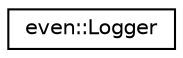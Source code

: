 digraph "Graphical Class Hierarchy"
{
  edge [fontname="Helvetica",fontsize="10",labelfontname="Helvetica",labelfontsize="10"];
  node [fontname="Helvetica",fontsize="10",shape=record];
  rankdir="LR";
  Node0 [label="even::Logger",height=0.2,width=0.4,color="black", fillcolor="white", style="filled",URL="$classeven_1_1_logger.html",tooltip="Class Loggerger - manage out log message to directed output. "];
}
